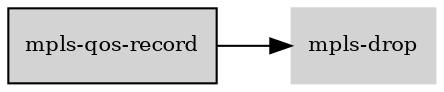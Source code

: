 digraph "mpls_qos_record_subgraph" {
  rankdir=LR;
  node [shape=box, style=filled, fontsize=10, color=lightgray, fontcolor=black, fillcolor=lightgray];
  "mpls-qos-record" [color=black, fontcolor=black, fillcolor=lightgray];
  edge [fontsize=8];
  "mpls-qos-record" -> "mpls-drop";
}
